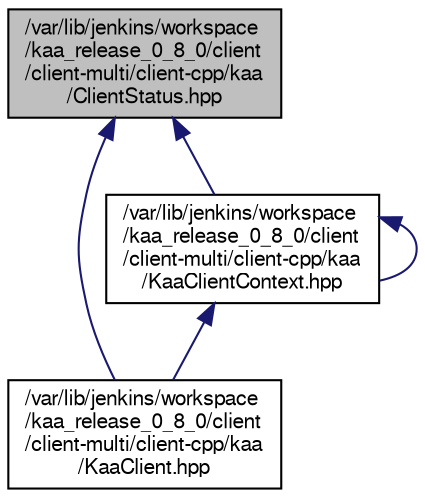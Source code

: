 digraph "/var/lib/jenkins/workspace/kaa_release_0_8_0/client/client-multi/client-cpp/kaa/ClientStatus.hpp"
{
  bgcolor="transparent";
  edge [fontname="FreeSans",fontsize="10",labelfontname="FreeSans",labelfontsize="10"];
  node [fontname="FreeSans",fontsize="10",shape=record];
  Node1 [label="/var/lib/jenkins/workspace\l/kaa_release_0_8_0/client\l/client-multi/client-cpp/kaa\l/ClientStatus.hpp",height=0.2,width=0.4,color="black", fillcolor="grey75", style="filled" fontcolor="black"];
  Node1 -> Node2 [dir="back",color="midnightblue",fontsize="10",style="solid",fontname="FreeSans"];
  Node2 [label="/var/lib/jenkins/workspace\l/kaa_release_0_8_0/client\l/client-multi/client-cpp/kaa\l/KaaClient.hpp",height=0.2,width=0.4,color="black",URL="$KaaClient_8hpp.html"];
  Node1 -> Node3 [dir="back",color="midnightblue",fontsize="10",style="solid",fontname="FreeSans"];
  Node3 [label="/var/lib/jenkins/workspace\l/kaa_release_0_8_0/client\l/client-multi/client-cpp/kaa\l/KaaClientContext.hpp",height=0.2,width=0.4,color="black",URL="$KaaClientContext_8hpp.html"];
  Node3 -> Node2 [dir="back",color="midnightblue",fontsize="10",style="solid",fontname="FreeSans"];
  Node3 -> Node3 [dir="back",color="midnightblue",fontsize="10",style="solid",fontname="FreeSans"];
}
